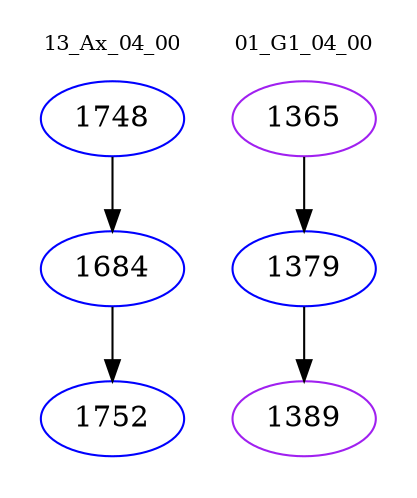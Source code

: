 digraph{
subgraph cluster_0 {
color = white
label = "13_Ax_04_00";
fontsize=10;
T0_1748 [label="1748", color="blue"]
T0_1748 -> T0_1684 [color="black"]
T0_1684 [label="1684", color="blue"]
T0_1684 -> T0_1752 [color="black"]
T0_1752 [label="1752", color="blue"]
}
subgraph cluster_1 {
color = white
label = "01_G1_04_00";
fontsize=10;
T1_1365 [label="1365", color="purple"]
T1_1365 -> T1_1379 [color="black"]
T1_1379 [label="1379", color="blue"]
T1_1379 -> T1_1389 [color="black"]
T1_1389 [label="1389", color="purple"]
}
}

